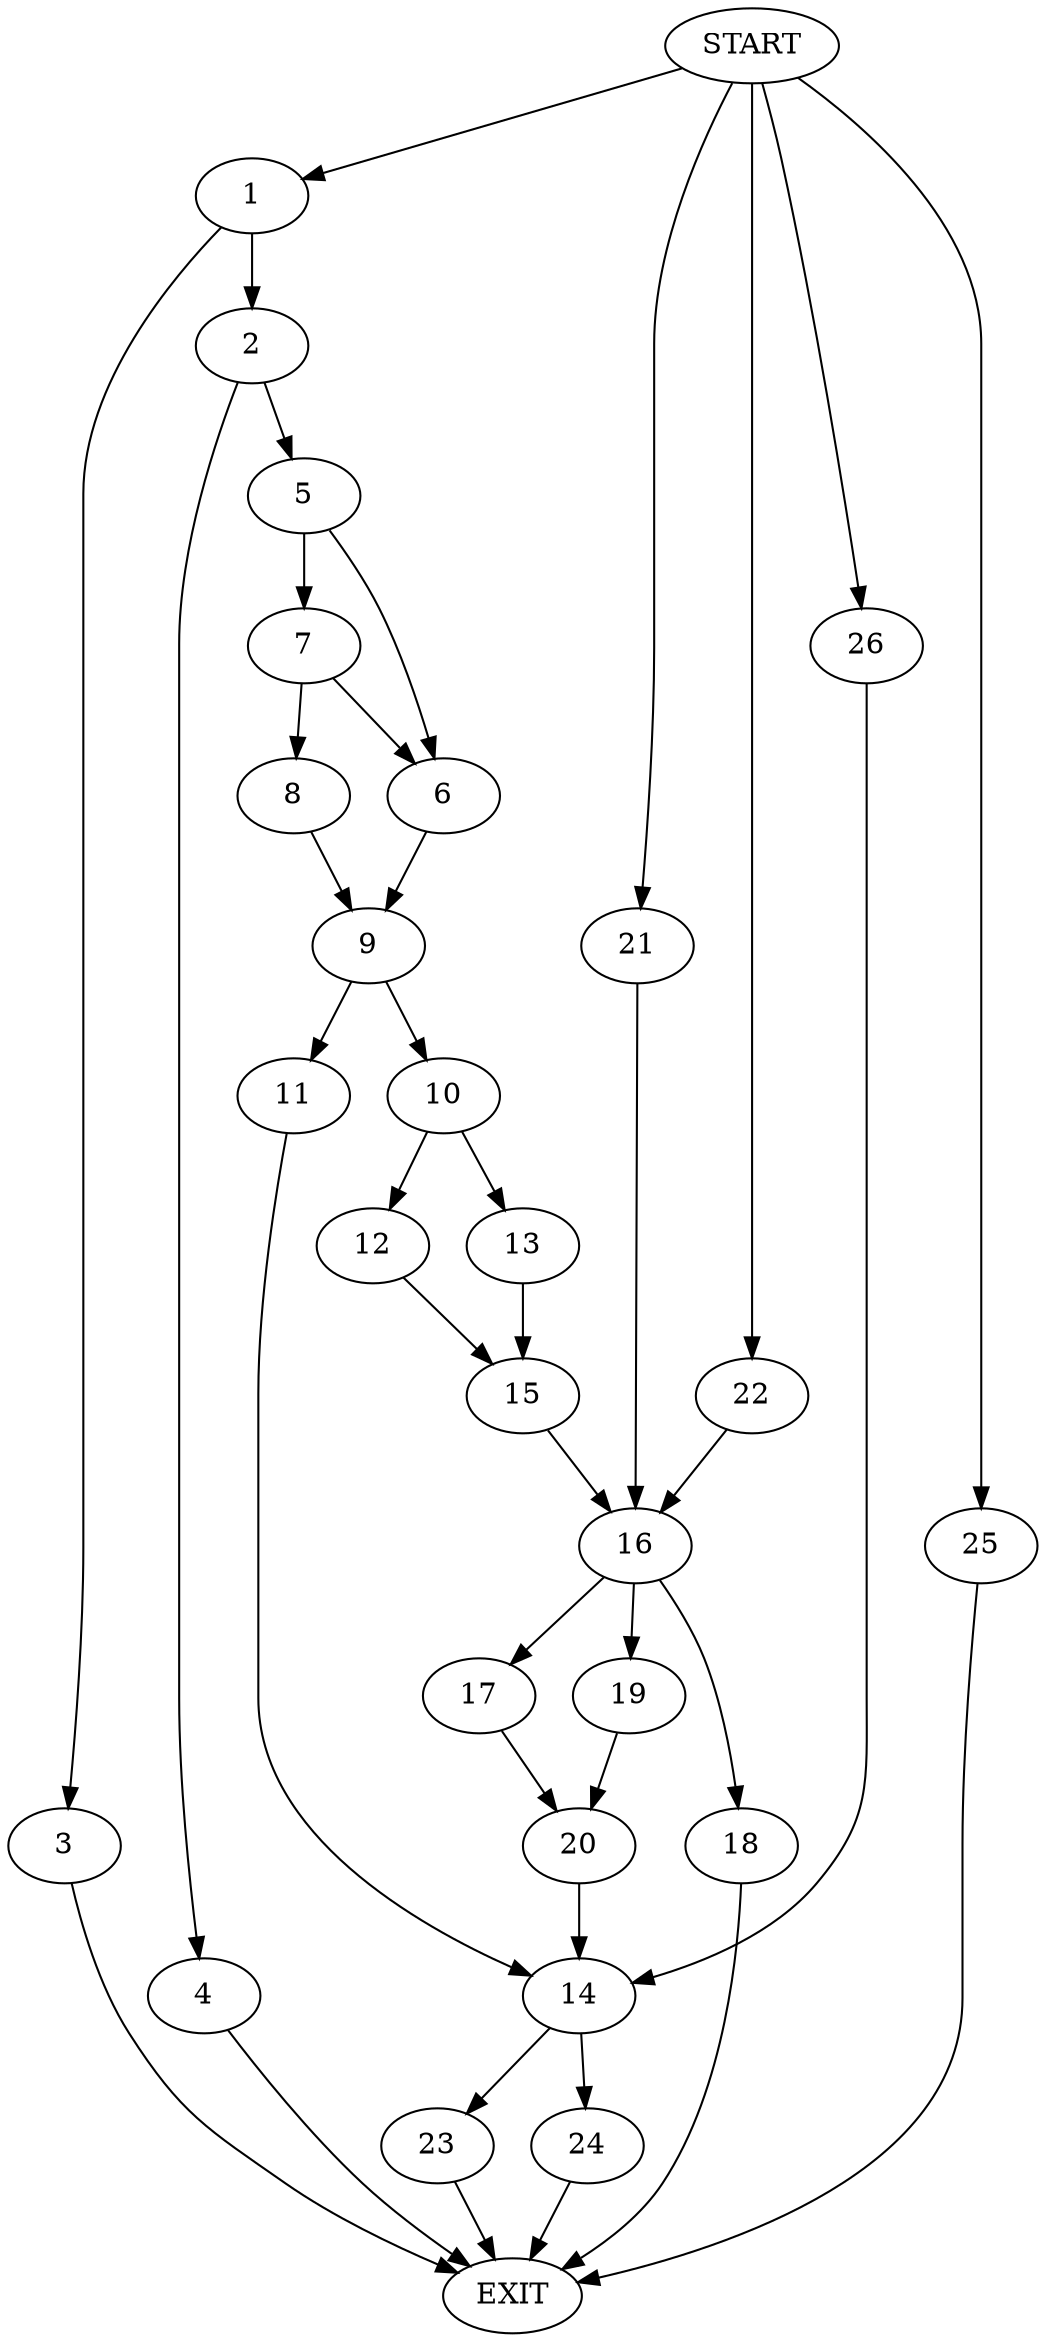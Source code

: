 digraph {
0 [label="START"]
27 [label="EXIT"]
0 -> 1
1 -> 2
1 -> 3
3 -> 27
2 -> 4
2 -> 5
4 -> 27
5 -> 6
5 -> 7
7 -> 6
7 -> 8
6 -> 9
8 -> 9
9 -> 10
9 -> 11
10 -> 12
10 -> 13
11 -> 14
12 -> 15
13 -> 15
15 -> 16
16 -> 17
16 -> 18
16 -> 19
19 -> 20
20 -> 14
0 -> 21
21 -> 16
17 -> 20
0 -> 22
22 -> 16
18 -> 27
14 -> 23
14 -> 24
0 -> 25
25 -> 27
0 -> 26
26 -> 14
24 -> 27
23 -> 27
}
